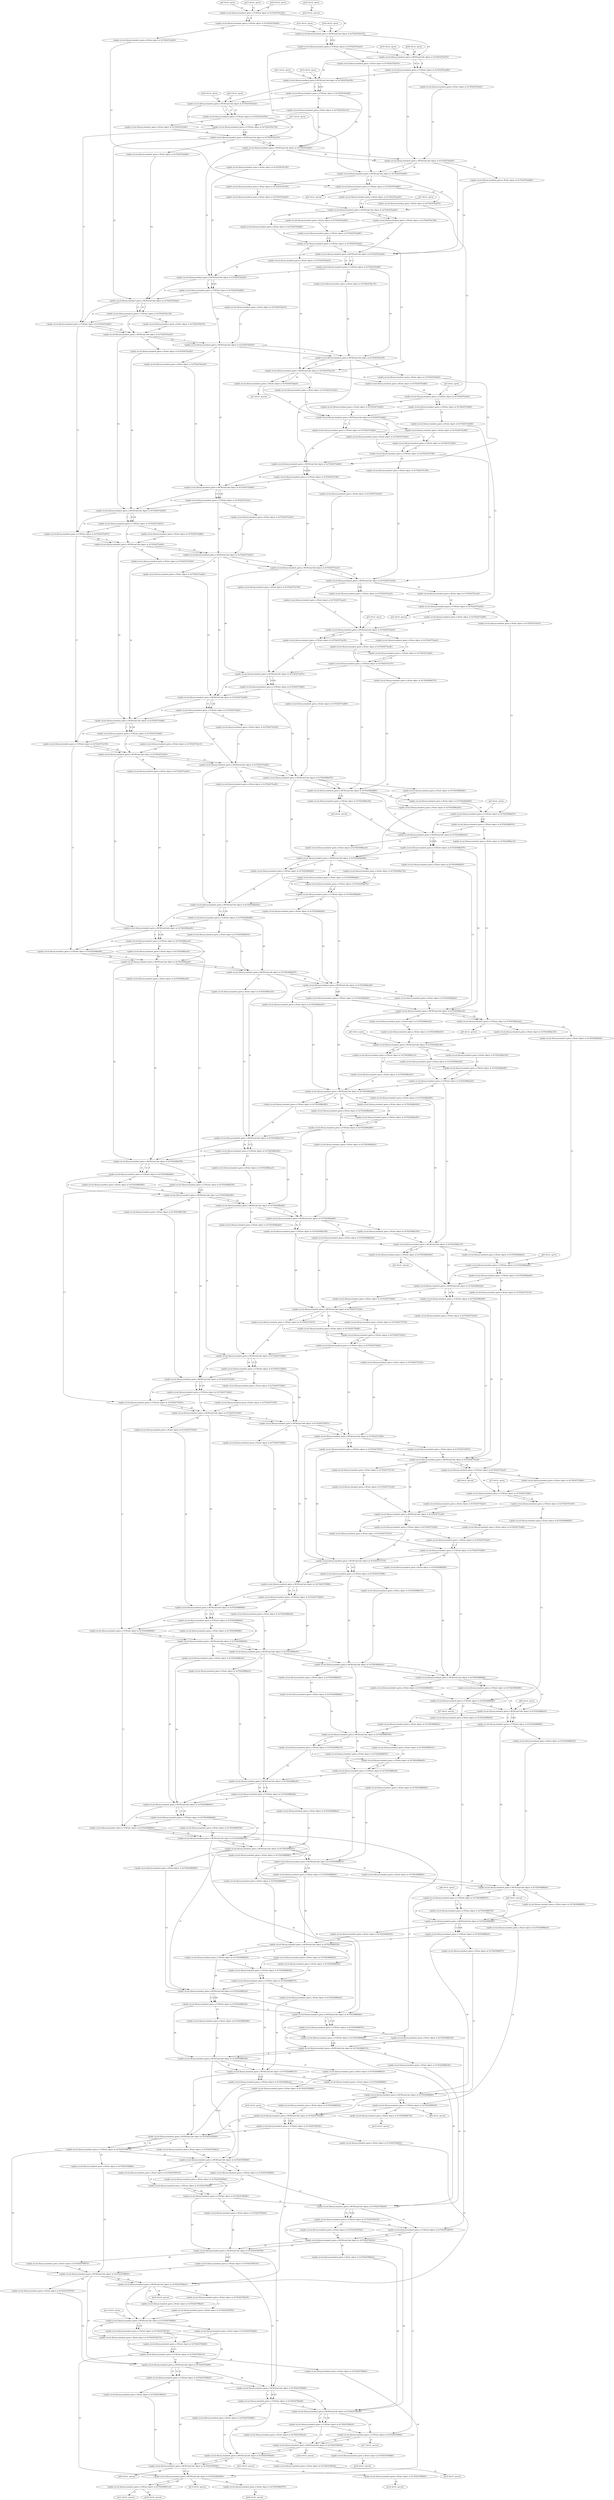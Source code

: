 digraph G {
0 [label="q(0) (d=2), op=in", qubits="0", matrix="None", ancilla=false];
1 [label="q(1) (d=2), op=in", qubits="1", matrix="None", ancilla=false];
2 [label="q(2) (d=2), op=in", qubits="2", matrix="None", ancilla=false];
3 [label="q(3) (d=2), op=in", qubits="3", matrix="None", ancilla=false];
4 [label="q(4) (d=2), op=in", qubits="4", matrix="None", ancilla=false];
5 [label="q(5) (d=2), op=in", qubits="5", matrix="None", ancilla=false];
6 [label="q(6) (d=2), op=in", qubits="6", matrix="None", ancilla=false];
7 [label="q(7) (d=2), op=in", qubits="7", matrix="None", ancilla=false];
8 [label="q(8) (d=2), op=in", qubits="8", matrix="None", ancilla=false];
9 [label="q(9) (d=2), op=in", qubits="9", matrix="None", ancilla=false];
10 [label="q(10) (d=2), op=in", qubits="10", matrix="None", ancilla=false];
11 [label="q(11) (d=2), op=in", qubits="11", matrix="None", ancilla=false];
12 [label="q(12) (d=2), op=in", qubits="12", matrix="None", ancilla=false];
13 [label="q(13) (d=2), op=in", qubits="13", matrix="None", ancilla=false];
14 [label="q(14) (d=2), op=in", qubits="14", matrix="None", ancilla=false];
15 [label="q(15) (d=2), op=in", qubits="15", matrix="None", ancilla=false];
16 [label="q(16) (d=2), op=in", qubits="16", matrix="None", ancilla=false];
17 [label="q(17) (d=2), op=in", qubits="17", matrix="None", ancilla=false];
18 [label="q(18) (d=2), op=in", qubits="18", matrix="None", ancilla=false];
19 [label="q(19) (d=2), op=in", qubits="19", matrix="None", ancilla=false];
20 [label="q(20) (d=2), op=in", qubits="20", matrix="None", ancilla=false];
21 [label="q(21) (d=2), op=in", qubits="21", matrix="None", ancilla=false];
22 [label="q(22) (d=2), op=in", qubits="22", matrix="None", ancilla=false];
23 [label="q(23) (d=2), op=in", qubits="23", matrix="None", ancilla=false];
24 [label="<qiskit.circuit.library.standard_gates.x.CCXGate object at 0x7f3d347be250>", qubits="0,12,18", matrix="[[0, 1], [1, 0]]"];
25 [label="<qiskit.circuit.library.standard_gates.x.CXGate object at 0x7f3d347be0d0>", qubits="0,12", matrix="[[0, 1], [1, 0]]"];
26 [label="<qiskit.circuit.library.standard_gates.x.XGate object at 0x7f3d347be820>", qubits="12", matrix="[[0, 1], [1, 0]]"];
27 [label="<qiskit.circuit.library.standard_gates.x.MCXGrayCode object at 0x7f3d347be370>", qubits="0,13,18,19", matrix="[[0, 1], [1, 0]]"];
28 [label="<qiskit.circuit.library.standard_gates.x.CCXGate object at 0x7f3d347be2e0>", qubits="0,18,13", matrix="[[0, 1], [1, 0]]"];
29 [label="<qiskit.circuit.library.standard_gates.x.XGate object at 0x7f3d347be670>", qubits="13", matrix="[[0, 1], [1, 0]]"];
30 [label="<qiskit.circuit.library.standard_gates.x.MCXGrayCode object at 0x7f3d347be070>", qubits="0,14,19,20", matrix="[[0, 1], [1, 0]]"];
31 [label="<qiskit.circuit.library.standard_gates.x.CCXGate object at 0x7f3d347be280>", qubits="0,19,14", matrix="[[0, 1], [1, 0]]"];
32 [label="<qiskit.circuit.library.standard_gates.x.XGate object at 0x7f3d347be5e0>", qubits="14", matrix="[[0, 1], [1, 0]]"];
33 [label="<qiskit.circuit.library.standard_gates.x.MCXGrayCode object at 0x7f3d347be430>", qubits="0,15,20,21", matrix="[[0, 1], [1, 0]]"];
34 [label="<qiskit.circuit.library.standard_gates.x.CCXGate object at 0x7f3d347be460>", qubits="0,20,15", matrix="[[0, 1], [1, 0]]"];
35 [label="<qiskit.circuit.library.standard_gates.x.XGate object at 0x7f3d347be7c0>", qubits="15", matrix="[[0, 1], [1, 0]]"];
36 [label="<qiskit.circuit.library.standard_gates.x.MCXGrayCode object at 0x7f3d347be4c0>", qubits="0,16,21,22", matrix="[[0, 1], [1, 0]]"];
37 [label="<qiskit.circuit.library.standard_gates.x.CCXGate object at 0x7f3d347be550>", qubits="0,21,16", matrix="[[0, 1], [1, 0]]"];
38 [label="<qiskit.circuit.library.standard_gates.x.CCXGate object at 0x7f3d347be730>", qubits="0,22,17", matrix="[[0, 1], [1, 0]]"];
39 [label="<qiskit.circuit.library.standard_gates.x.XGate object at 0x7f3d347be3d0>", qubits="16", matrix="[[0, 1], [1, 0]]"];
40 [label="<qiskit.circuit.library.standard_gates.x.MCXGrayCode object at 0x7f3d347be310>", qubits="0,16,21,22", matrix="[[0, 1], [1, 0]]"];
41 [label="<qiskit.circuit.library.standard_gates.x.MCXGrayCode object at 0x7f3d347be8e0>", qubits="0,15,20,21", matrix="[[0, 1], [1, 0]]"];
42 [label="<qiskit.circuit.library.standard_gates.x.MCXGrayCode object at 0x7f3d347be6a0>", qubits="0,14,19,20", matrix="[[0, 1], [1, 0]]"];
43 [label="<qiskit.circuit.library.standard_gates.x.MCXGrayCode object at 0x7f3d347be400>", qubits="0,13,18,19", matrix="[[0, 1], [1, 0]]"];
44 [label="<qiskit.circuit.library.standard_gates.x.CCXGate object at 0x7f3d347be880>", qubits="0,12,18", matrix="[[0, 1], [1, 0]]"];
45 [label="<qiskit.circuit.library.standard_gates.x.XGate object at 0x7f3d347bea30>", qubits="18", matrix="[[0, 1], [1, 0]]"];
46 [label="<qiskit.circuit.library.standard_gates.x.XGate object at 0x7f3d347be970>", qubits="12", matrix="[[0, 1], [1, 0]]"];
47 [label="<qiskit.circuit.library.standard_gates.x.XGate object at 0x7f3d347be700>", qubits="13", matrix="[[0, 1], [1, 0]]"];
48 [label="<qiskit.circuit.library.standard_gates.x.XGate object at 0x7f3d347bea00>", qubits="13", matrix="[[0, 1], [1, 0]]"];
49 [label="<qiskit.circuit.library.standard_gates.x.MCXGrayCode object at 0x7f3d347bea90>", qubits="1,13,18,19", matrix="[[0, 1], [1, 0]]"];
50 [label="<qiskit.circuit.library.standard_gates.x.CXGate object at 0x7f3d347be760>", qubits="1,19", matrix="[[0, 1], [1, 0]]"];
51 [label="<qiskit.circuit.library.standard_gates.x.XGate object at 0x7f3d347be8b0>", qubits="18", matrix="[[0, 1], [1, 0]]"];
52 [label="<qiskit.circuit.library.standard_gates.x.XGate object at 0x7f3d347be940>", qubits="13", matrix="[[0, 1], [1, 0]]"];
53 [label="<qiskit.circuit.library.standard_gates.x.CXGate object at 0x7f3d347bed60>", qubits="1,13", matrix="[[0, 1], [1, 0]]"];
54 [label="<qiskit.circuit.library.standard_gates.x.CCXGate object at 0x7f3d347beb20>", qubits="1,18,13", matrix="[[0, 1], [1, 0]]"];
55 [label="<qiskit.circuit.library.standard_gates.x.XGate object at 0x7f3d347be610>", qubits="18", matrix="[[0, 1], [1, 0]]"];
56 [label="<qiskit.circuit.library.standard_gates.x.XGate object at 0x7f3d347be6d0>", qubits="14", matrix="[[0, 1], [1, 0]]"];
57 [label="<qiskit.circuit.library.standard_gates.x.MCXGrayCode object at 0x7f3d347bee80>", qubits="1,14,19,20", matrix="[[0, 1], [1, 0]]"];
58 [label="<qiskit.circuit.library.standard_gates.x.CCXGate object at 0x7f3d347bedf0>", qubits="1,19,14", matrix="[[0, 1], [1, 0]]"];
59 [label="<qiskit.circuit.library.standard_gates.x.XGate object at 0x7f3d347bec70>", qubits="14", matrix="[[0, 1], [1, 0]]"];
60 [label="<qiskit.circuit.library.standard_gates.x.XGate object at 0x7f3d347be7f0>", qubits="15", matrix="[[0, 1], [1, 0]]"];
61 [label="<qiskit.circuit.library.standard_gates.x.MCXGrayCode object at 0x7f3d347beb50>", qubits="1,15,20,21", matrix="[[0, 1], [1, 0]]"];
62 [label="<qiskit.circuit.library.standard_gates.x.CCXGate object at 0x7f3d347bed90>", qubits="1,20,15", matrix="[[0, 1], [1, 0]]"];
63 [label="<qiskit.circuit.library.standard_gates.x.XGate object at 0x7f3d347bef10>", qubits="15", matrix="[[0, 1], [1, 0]]"];
64 [label="<qiskit.circuit.library.standard_gates.x.XGate object at 0x7f3d347be640>", qubits="16", matrix="[[0, 1], [1, 0]]"];
65 [label="<qiskit.circuit.library.standard_gates.x.MCXGrayCode object at 0x7f3d347befa0>", qubits="1,16,21,22", matrix="[[0, 1], [1, 0]]"];
66 [label="<qiskit.circuit.library.standard_gates.x.CCXGate object at 0x7f3d347be130>", qubits="1,21,16", matrix="[[0, 1], [1, 0]]"];
67 [label="<qiskit.circuit.library.standard_gates.x.CCXGate object at 0x7f3d347bef40>", qubits="1,22,17", matrix="[[0, 1], [1, 0]]"];
68 [label="<qiskit.circuit.library.standard_gates.x.XGate object at 0x7f3d347bef70>", qubits="16", matrix="[[0, 1], [1, 0]]"];
69 [label="<qiskit.circuit.library.standard_gates.x.MCXGrayCode object at 0x7f3d347bedc0>", qubits="1,16,21,22", matrix="[[0, 1], [1, 0]]"];
70 [label="<qiskit.circuit.library.standard_gates.x.MCXGrayCode object at 0x7f3d347be850>", qubits="1,15,20,21", matrix="[[0, 1], [1, 0]]"];
71 [label="<qiskit.circuit.library.standard_gates.x.MCXGrayCode object at 0x7f3d347be1f0>", qubits="1,14,19,20", matrix="[[0, 1], [1, 0]]"];
72 [label="<qiskit.circuit.library.standard_gates.x.MCXGrayCode object at 0x7f3d347bec10>", qubits="1,13,18,19", matrix="[[0, 1], [1, 0]]"];
73 [label="<qiskit.circuit.library.standard_gates.x.CXGate object at 0x7f3d347bebe0>", qubits="1,19", matrix="[[0, 1], [1, 0]]"];
74 [label="<qiskit.circuit.library.standard_gates.x.XGate object at 0x7f3d347befd0>", qubits="18", matrix="[[0, 1], [1, 0]]"];
75 [label="<qiskit.circuit.library.standard_gates.x.CCXGate object at 0x7f3d3475e430>", qubits="2,12,18", matrix="[[0, 1], [1, 0]]"];
76 [label="<qiskit.circuit.library.standard_gates.x.CXGate object at 0x7f3d3475e490>", qubits="2,12", matrix="[[0, 1], [1, 0]]"];
77 [label="<qiskit.circuit.library.standard_gates.x.XGate object at 0x7f3d3475e400>", qubits="18", matrix="[[0, 1], [1, 0]]"];
78 [label="<qiskit.circuit.library.standard_gates.x.XGate object at 0x7f3d3475e9d0>", qubits="12", matrix="[[0, 1], [1, 0]]"];
79 [label="<qiskit.circuit.library.standard_gates.x.XGate object at 0x7f3d3475e220>", qubits="13", matrix="[[0, 1], [1, 0]]"];
80 [label="<qiskit.circuit.library.standard_gates.x.MCXGrayCode object at 0x7f3d3475e640>", qubits="2,13,18,19", matrix="[[0, 1], [1, 0]]"];
81 [label="<qiskit.circuit.library.standard_gates.x.CXGate object at 0x7f3d3475e6a0>", qubits="2,19", matrix="[[0, 1], [1, 0]]"];
82 [label="<qiskit.circuit.library.standard_gates.x.XGate object at 0x7f3d3475e2b0>", qubits="18", matrix="[[0, 1], [1, 0]]"];
83 [label="<qiskit.circuit.library.standard_gates.x.XGate object at 0x7f3d3475e280>", qubits="13", matrix="[[0, 1], [1, 0]]"];
84 [label="<qiskit.circuit.library.standard_gates.x.CXGate object at 0x7f3d3475e4f0>", qubits="2,13", matrix="[[0, 1], [1, 0]]"];
85 [label="<qiskit.circuit.library.standard_gates.x.CCXGate object at 0x7f3d3475e790>", qubits="2,18,13", matrix="[[0, 1], [1, 0]]"];
86 [label="<qiskit.circuit.library.standard_gates.x.XGate object at 0x7f3d3475e7f0>", qubits="18", matrix="[[0, 1], [1, 0]]"];
87 [label="<qiskit.circuit.library.standard_gates.x.XGate object at 0x7f3d347be9a0>", qubits="14", matrix="[[0, 1], [1, 0]]"];
88 [label="<qiskit.circuit.library.standard_gates.x.MCXGrayCode object at 0x7f3d3475e6d0>", qubits="2,14,19,20", matrix="[[0, 1], [1, 0]]"];
89 [label="<qiskit.circuit.library.standard_gates.x.CCXGate object at 0x7f3d3475e700>", qubits="2,19,14", matrix="[[0, 1], [1, 0]]"];
90 [label="<qiskit.circuit.library.standard_gates.x.XGate object at 0x7f3d3475ea30>", qubits="14", matrix="[[0, 1], [1, 0]]"];
91 [label="<qiskit.circuit.library.standard_gates.x.XGate object at 0x7f3d347bee20>", qubits="15", matrix="[[0, 1], [1, 0]]"];
92 [label="<qiskit.circuit.library.standard_gates.x.MCXGrayCode object at 0x7f3d3475e460>", qubits="2,15,20,21", matrix="[[0, 1], [1, 0]]"];
93 [label="<qiskit.circuit.library.standard_gates.x.CCXGate object at 0x7f3d3475e310>", qubits="2,20,15", matrix="[[0, 1], [1, 0]]"];
94 [label="<qiskit.circuit.library.standard_gates.x.XGate object at 0x7f3d3475e550>", qubits="15", matrix="[[0, 1], [1, 0]]"];
95 [label="<qiskit.circuit.library.standard_gates.x.XGate object at 0x7f3d347bed30>", qubits="16", matrix="[[0, 1], [1, 0]]"];
96 [label="<qiskit.circuit.library.standard_gates.x.MCXGrayCode object at 0x7f3d3475e850>", qubits="2,16,21,22", matrix="[[0, 1], [1, 0]]"];
97 [label="<qiskit.circuit.library.standard_gates.x.CCXGate object at 0x7f3d3475e610>", qubits="2,21,16", matrix="[[0, 1], [1, 0]]"];
98 [label="<qiskit.circuit.library.standard_gates.x.CCXGate object at 0x7f3d3475e970>", qubits="2,22,17", matrix="[[0, 1], [1, 0]]"];
99 [label="<qiskit.circuit.library.standard_gates.x.XGate object at 0x7f3d3475e880>", qubits="16", matrix="[[0, 1], [1, 0]]"];
100 [label="<qiskit.circuit.library.standard_gates.x.MCXGrayCode object at 0x7f3d3475e8e0>", qubits="2,16,21,22", matrix="[[0, 1], [1, 0]]"];
101 [label="<qiskit.circuit.library.standard_gates.x.MCXGrayCode object at 0x7f3d3475eb50>", qubits="2,15,20,21", matrix="[[0, 1], [1, 0]]"];
102 [label="<qiskit.circuit.library.standard_gates.x.MCXGrayCode object at 0x7f3d3475eac0>", qubits="2,14,19,20", matrix="[[0, 1], [1, 0]]"];
103 [label="<qiskit.circuit.library.standard_gates.x.MCXGrayCode object at 0x7f3d3475ec40>", qubits="2,13,18,19", matrix="[[0, 1], [1, 0]]"];
104 [label="<qiskit.circuit.library.standard_gates.x.CXGate object at 0x7f3d3475e4c0>", qubits="2,19", matrix="[[0, 1], [1, 0]]"];
105 [label="<qiskit.circuit.library.standard_gates.x.XGate object at 0x7f3d3475eca0>", qubits="18", matrix="[[0, 1], [1, 0]]"];
106 [label="<qiskit.circuit.library.standard_gates.x.CCXGate object at 0x7f3d3475ed30>", qubits="2,12,18", matrix="[[0, 1], [1, 0]]"];
107 [label="<qiskit.circuit.library.standard_gates.x.XGate object at 0x7f3d3475edf0>", qubits="18", matrix="[[0, 1], [1, 0]]"];
108 [label="<qiskit.circuit.library.standard_gates.x.XGate object at 0x7f3d3475e910>", qubits="12", matrix="[[0, 1], [1, 0]]"];
109 [label="<qiskit.circuit.library.standard_gates.x.XGate object at 0x7f3d3475eee0>", qubits="13", matrix="[[0, 1], [1, 0]]"];
110 [label="<qiskit.circuit.library.standard_gates.x.MCXGrayCode object at 0x7f3d3475edc0>", qubits="3,13,18,19", matrix="[[0, 1], [1, 0]]"];
111 [label="<qiskit.circuit.library.standard_gates.x.CXGate object at 0x7f3d3475ee50>", qubits="3,19", matrix="[[0, 1], [1, 0]]"];
112 [label="<qiskit.circuit.library.standard_gates.x.XGate object at 0x7f3d3475ecd0>", qubits="18", matrix="[[0, 1], [1, 0]]"];
113 [label="<qiskit.circuit.library.standard_gates.x.XGate object at 0x7f3d3475ebe0>", qubits="13", matrix="[[0, 1], [1, 0]]"];
114 [label="<qiskit.circuit.library.standard_gates.x.CXGate object at 0x7f3d3475ea00>", qubits="3,13", matrix="[[0, 1], [1, 0]]"];
115 [label="<qiskit.circuit.library.standard_gates.x.CCXGate object at 0x7f3d3475ec70>", qubits="3,18,13", matrix="[[0, 1], [1, 0]]"];
116 [label="<qiskit.circuit.library.standard_gates.x.XGate object at 0x7f3d3498a370>", qubits="18", matrix="[[0, 1], [1, 0]]"];
117 [label="<qiskit.circuit.library.standard_gates.x.XGate object at 0x7f3d3475e730>", qubits="14", matrix="[[0, 1], [1, 0]]"];
118 [label="<qiskit.circuit.library.standard_gates.x.MCXGrayCode object at 0x7f3d3475ef70>", qubits="3,14,19,20", matrix="[[0, 1], [1, 0]]"];
119 [label="<qiskit.circuit.library.standard_gates.x.CCXGate object at 0x7f3d3475efd0>", qubits="3,19,14", matrix="[[0, 1], [1, 0]]"];
120 [label="<qiskit.circuit.library.standard_gates.x.XGate object at 0x7f3d3475ed00>", qubits="14", matrix="[[0, 1], [1, 0]]"];
121 [label="<qiskit.circuit.library.standard_gates.x.XGate object at 0x7f3d3475ea60>", qubits="15", matrix="[[0, 1], [1, 0]]"];
122 [label="<qiskit.circuit.library.standard_gates.x.MCXGrayCode object at 0x7f3d3475e040>", qubits="3,15,20,21", matrix="[[0, 1], [1, 0]]"];
123 [label="<qiskit.circuit.library.standard_gates.x.CCXGate object at 0x7f3d3475efa0>", qubits="3,20,15", matrix="[[0, 1], [1, 0]]"];
124 [label="<qiskit.circuit.library.standard_gates.x.XGate object at 0x7f3d3475ee20>", qubits="15", matrix="[[0, 1], [1, 0]]"];
125 [label="<qiskit.circuit.library.standard_gates.x.XGate object at 0x7f3d3475e520>", qubits="16", matrix="[[0, 1], [1, 0]]"];
126 [label="<qiskit.circuit.library.standard_gates.x.MCXGrayCode object at 0x7f3d3475ed60>", qubits="3,16,21,22", matrix="[[0, 1], [1, 0]]"];
127 [label="<qiskit.circuit.library.standard_gates.x.CCXGate object at 0x7f3d3475e0d0>", qubits="3,21,16", matrix="[[0, 1], [1, 0]]"];
128 [label="<qiskit.circuit.library.standard_gates.x.CCXGate object at 0x7f3d3475e100>", qubits="3,22,17", matrix="[[0, 1], [1, 0]]"];
129 [label="<qiskit.circuit.library.standard_gates.x.XGate object at 0x7f3d3475ec10>", qubits="16", matrix="[[0, 1], [1, 0]]"];
130 [label="<qiskit.circuit.library.standard_gates.x.MCXGrayCode object at 0x7f3d3475ef10>", qubits="3,16,21,22", matrix="[[0, 1], [1, 0]]"];
131 [label="<qiskit.circuit.library.standard_gates.x.MCXGrayCode object at 0x7f3d3475ee80>", qubits="3,15,20,21", matrix="[[0, 1], [1, 0]]"];
132 [label="<qiskit.circuit.library.standard_gates.x.MCXGrayCode object at 0x7f3d3498a670>", qubits="3,14,19,20", matrix="[[0, 1], [1, 0]]"];
133 [label="<qiskit.circuit.library.standard_gates.x.MCXGrayCode object at 0x7f3d3498a880>", qubits="3,13,18,19", matrix="[[0, 1], [1, 0]]"];
134 [label="<qiskit.circuit.library.standard_gates.x.CXGate object at 0x7f3d3498a1f0>", qubits="3,19", matrix="[[0, 1], [1, 0]]"];
135 [label="<qiskit.circuit.library.standard_gates.x.XGate object at 0x7f3d3498a8b0>", qubits="18", matrix="[[0, 1], [1, 0]]"];
136 [label="<qiskit.circuit.library.standard_gates.x.CCXGate object at 0x7f3d3498a610>", qubits="4,12,18", matrix="[[0, 1], [1, 0]]"];
137 [label="<qiskit.circuit.library.standard_gates.x.CXGate object at 0x7f3d3498af10>", qubits="4,12", matrix="[[0, 1], [1, 0]]"];
138 [label="<qiskit.circuit.library.standard_gates.x.MCXGrayCode object at 0x7f3d3498a4c0>", qubits="4,13,18,19", matrix="[[0, 1], [1, 0]]"];
139 [label="<qiskit.circuit.library.standard_gates.x.CCXGate object at 0x7f3d3498a070>", qubits="4,18,13", matrix="[[0, 1], [1, 0]]"];
140 [label="<qiskit.circuit.library.standard_gates.x.XGate object at 0x7f3d3498aee0>", qubits="19", matrix="[[0, 1], [1, 0]]"];
141 [label="<qiskit.circuit.library.standard_gates.x.XGate object at 0x7f3d3498ac10>", qubits="12", matrix="[[0, 1], [1, 0]]"];
142 [label="<qiskit.circuit.library.standard_gates.x.XGate object at 0x7f3d3498a850>", qubits="13", matrix="[[0, 1], [1, 0]]"];
143 [label="<qiskit.circuit.library.standard_gates.x.XGate object at 0x7f3d3498a640>", qubits="14", matrix="[[0, 1], [1, 0]]"];
144 [label="<qiskit.circuit.library.standard_gates.x.XGate object at 0x7f3d3498aeb0>", qubits="14", matrix="[[0, 1], [1, 0]]"];
145 [label="<qiskit.circuit.library.standard_gates.x.MCXGrayCode object at 0x7f3d3498ad90>", qubits="4,14,19,20", matrix="[[0, 1], [1, 0]]"];
146 [label="<qiskit.circuit.library.standard_gates.x.CXGate object at 0x7f3d3498af40>", qubits="4,20", matrix="[[0, 1], [1, 0]]"];
147 [label="<qiskit.circuit.library.standard_gates.x.XGate object at 0x7f3d3498afa0>", qubits="19", matrix="[[0, 1], [1, 0]]"];
148 [label="<qiskit.circuit.library.standard_gates.x.XGate object at 0x7f3d3498a730>", qubits="14", matrix="[[0, 1], [1, 0]]"];
149 [label="<qiskit.circuit.library.standard_gates.x.CXGate object at 0x7f3d3498af70>", qubits="4,14", matrix="[[0, 1], [1, 0]]"];
150 [label="<qiskit.circuit.library.standard_gates.x.CCXGate object at 0x7f3d3498afd0>", qubits="4,19,14", matrix="[[0, 1], [1, 0]]"];
151 [label="<qiskit.circuit.library.standard_gates.x.XGate object at 0x7f3d3498a8e0>", qubits="19", matrix="[[0, 1], [1, 0]]"];
152 [label="<qiskit.circuit.library.standard_gates.x.XGate object at 0x7f3d3475eaf0>", qubits="15", matrix="[[0, 1], [1, 0]]"];
153 [label="<qiskit.circuit.library.standard_gates.x.MCXGrayCode object at 0x7f3d3498ad30>", qubits="4,15,20,21", matrix="[[0, 1], [1, 0]]"];
154 [label="<qiskit.circuit.library.standard_gates.x.CCXGate object at 0x7f3d3498ad60>", qubits="4,20,15", matrix="[[0, 1], [1, 0]]"];
155 [label="<qiskit.circuit.library.standard_gates.x.XGate object at 0x7f3d3498a910>", qubits="15", matrix="[[0, 1], [1, 0]]"];
156 [label="<qiskit.circuit.library.standard_gates.x.XGate object at 0x7f3d3475e2e0>", qubits="16", matrix="[[0, 1], [1, 0]]"];
157 [label="<qiskit.circuit.library.standard_gates.x.MCXGrayCode object at 0x7f3d3498acd0>", qubits="4,16,21,22", matrix="[[0, 1], [1, 0]]"];
158 [label="<qiskit.circuit.library.standard_gates.x.CCXGate object at 0x7f3d3498aca0>", qubits="4,21,16", matrix="[[0, 1], [1, 0]]"];
159 [label="<qiskit.circuit.library.standard_gates.x.CCXGate object at 0x7f3d3498adf0>", qubits="4,22,17", matrix="[[0, 1], [1, 0]]"];
160 [label="<qiskit.circuit.library.standard_gates.x.XGate object at 0x7f3d3498ae20>", qubits="16", matrix="[[0, 1], [1, 0]]"];
161 [label="<qiskit.circuit.library.standard_gates.x.MCXGrayCode object at 0x7f3d3498adc0>", qubits="4,16,21,22", matrix="[[0, 1], [1, 0]]"];
162 [label="<qiskit.circuit.library.standard_gates.x.MCXGrayCode object at 0x7f3d3498a970>", qubits="4,15,20,21", matrix="[[0, 1], [1, 0]]"];
163 [label="<qiskit.circuit.library.standard_gates.x.MCXGrayCode object at 0x7f3d3498a340>", qubits="4,14,19,20", matrix="[[0, 1], [1, 0]]"];
164 [label="<qiskit.circuit.library.standard_gates.x.CXGate object at 0x7f3d3498a820>", qubits="4,20", matrix="[[0, 1], [1, 0]]"];
165 [label="<qiskit.circuit.library.standard_gates.x.XGate object at 0x7f3d3498a9a0>", qubits="19", matrix="[[0, 1], [1, 0]]"];
166 [label="<qiskit.circuit.library.standard_gates.x.MCXGrayCode object at 0x7f3d3498ac40>", qubits="4,13,18,19", matrix="[[0, 1], [1, 0]]"];
167 [label="<qiskit.circuit.library.standard_gates.x.CCXGate object at 0x7f3d3498a3a0>", qubits="4,12,18", matrix="[[0, 1], [1, 0]]"];
168 [label="<qiskit.circuit.library.standard_gates.x.XGate object at 0x7f3d3498a130>", qubits="18", matrix="[[0, 1], [1, 0]]"];
169 [label="<qiskit.circuit.library.standard_gates.x.XGate object at 0x7f3d3498a400>", qubits="12", matrix="[[0, 1], [1, 0]]"];
170 [label="<qiskit.circuit.library.standard_gates.x.XGate object at 0x7f3d3498aa30>", qubits="13", matrix="[[0, 1], [1, 0]]"];
171 [label="<qiskit.circuit.library.standard_gates.x.XGate object at 0x7f3d3498a430>", qubits="13", matrix="[[0, 1], [1, 0]]"];
172 [label="<qiskit.circuit.library.standard_gates.x.MCXGrayCode object at 0x7f3d3498a190>", qubits="5,13,18,19", matrix="[[0, 1], [1, 0]]"];
173 [label="<qiskit.circuit.library.standard_gates.x.CXGate object at 0x7f3d3498a1c0>", qubits="5,19", matrix="[[0, 1], [1, 0]]"];
174 [label="<qiskit.circuit.library.standard_gates.x.XGate object at 0x7f3d3498a3d0>", qubits="18", matrix="[[0, 1], [1, 0]]"];
175 [label="<qiskit.circuit.library.standard_gates.x.XGate object at 0x7f3d3498a520>", qubits="19", matrix="[[0, 1], [1, 0]]"];
176 [label="<qiskit.circuit.library.standard_gates.x.XGate object at 0x7f3d3498a100>", qubits="13", matrix="[[0, 1], [1, 0]]"];
177 [label="<qiskit.circuit.library.standard_gates.x.CXGate object at 0x7f3d3498a4f0>", qubits="5,13", matrix="[[0, 1], [1, 0]]"];
178 [label="<qiskit.circuit.library.standard_gates.x.CCXGate object at 0x7f3d3498a220>", qubits="5,18,13", matrix="[[0, 1], [1, 0]]"];
179 [label="<qiskit.circuit.library.standard_gates.x.XGate object at 0x7f3d3498ab80>", qubits="18", matrix="[[0, 1], [1, 0]]"];
180 [label="<qiskit.circuit.library.standard_gates.x.XGate object at 0x7f3d3498a250>", qubits="14", matrix="[[0, 1], [1, 0]]"];
181 [label="<qiskit.circuit.library.standard_gates.x.MCXGrayCode object at 0x7f3d3498a280>", qubits="5,14,19,20", matrix="[[0, 1], [1, 0]]"];
182 [label="<qiskit.circuit.library.standard_gates.x.CXGate object at 0x7f3d3498a5b0>", qubits="5,20", matrix="[[0, 1], [1, 0]]"];
183 [label="<qiskit.circuit.library.standard_gates.x.XGate object at 0x7f3d3498a9d0>", qubits="19", matrix="[[0, 1], [1, 0]]"];
184 [label="<qiskit.circuit.library.standard_gates.x.XGate object at 0x7f3d3498a5e0>", qubits="14", matrix="[[0, 1], [1, 0]]"];
185 [label="<qiskit.circuit.library.standard_gates.x.CXGate object at 0x7f3d3498aa00>", qubits="5,14", matrix="[[0, 1], [1, 0]]"];
186 [label="<qiskit.circuit.library.standard_gates.x.CCXGate object at 0x7f3d3498a940>", qubits="5,19,14", matrix="[[0, 1], [1, 0]]"];
187 [label="<qiskit.circuit.library.standard_gates.x.XGate object at 0x7f3d3498abe0>", qubits="19", matrix="[[0, 1], [1, 0]]"];
188 [label="<qiskit.circuit.library.standard_gates.x.XGate object at 0x7f3d3498a310>", qubits="15", matrix="[[0, 1], [1, 0]]"];
189 [label="<qiskit.circuit.library.standard_gates.x.MCXGrayCode object at 0x7f3d3498a7c0>", qubits="5,15,20,21", matrix="[[0, 1], [1, 0]]"];
190 [label="<qiskit.circuit.library.standard_gates.x.CCXGate object at 0x7f3d3498a2b0>", qubits="5,20,15", matrix="[[0, 1], [1, 0]]"];
191 [label="<qiskit.circuit.library.standard_gates.x.XGate object at 0x7f3d3498aac0>", qubits="15", matrix="[[0, 1], [1, 0]]"];
192 [label="<qiskit.circuit.library.standard_gates.x.XGate object at 0x7f3d3498ae50>", qubits="16", matrix="[[0, 1], [1, 0]]"];
193 [label="<qiskit.circuit.library.standard_gates.x.MCXGrayCode object at 0x7f3d3498a7f0>", qubits="5,16,21,22", matrix="[[0, 1], [1, 0]]"];
194 [label="<qiskit.circuit.library.standard_gates.x.CCXGate object at 0x7f3d3498a490>", qubits="5,21,16", matrix="[[0, 1], [1, 0]]"];
195 [label="<qiskit.circuit.library.standard_gates.x.CCXGate object at 0x7f3d3498a550>", qubits="5,22,17", matrix="[[0, 1], [1, 0]]"];
196 [label="<qiskit.circuit.library.standard_gates.x.XGate object at 0x7f3d3498a460>", qubits="16", matrix="[[0, 1], [1, 0]]"];
197 [label="<qiskit.circuit.library.standard_gates.x.MCXGrayCode object at 0x7f3d3498a580>", qubits="5,16,21,22", matrix="[[0, 1], [1, 0]]"];
198 [label="<qiskit.circuit.library.standard_gates.x.MCXGrayCode object at 0x7f3d3498aaf0>", qubits="5,15,20,21", matrix="[[0, 1], [1, 0]]"];
199 [label="<qiskit.circuit.library.standard_gates.x.MCXGrayCode object at 0x7f3d3498a6d0>", qubits="5,14,19,20", matrix="[[0, 1], [1, 0]]"];
200 [label="<qiskit.circuit.library.standard_gates.x.CXGate object at 0x7f3d3498a760>", qubits="5,20", matrix="[[0, 1], [1, 0]]"];
201 [label="<qiskit.circuit.library.standard_gates.x.XGate object at 0x7f3d3498a700>", qubits="19", matrix="[[0, 1], [1, 0]]"];
202 [label="<qiskit.circuit.library.standard_gates.x.MCXGrayCode object at 0x7f3d3498ac70>", qubits="5,13,18,19", matrix="[[0, 1], [1, 0]]"];
203 [label="<qiskit.circuit.library.standard_gates.x.CXGate object at 0x7f3d3498a040>", qubits="5,19", matrix="[[0, 1], [1, 0]]"];
204 [label="<qiskit.circuit.library.standard_gates.x.XGate object at 0x7f3d3498ab20>", qubits="18", matrix="[[0, 1], [1, 0]]"];
205 [label="<qiskit.circuit.library.standard_gates.x.CCXGate object at 0x7f3d3498aa60>", qubits="6,12,18", matrix="[[0, 1], [1, 0]]"];
206 [label="<qiskit.circuit.library.standard_gates.x.CXGate object at 0x7f3d3498aa90>", qubits="6,12", matrix="[[0, 1], [1, 0]]"];
207 [label="<qiskit.circuit.library.standard_gates.x.MCXGrayCode object at 0x7f3d3498a0a0>", qubits="6,13,18,19", matrix="[[0, 1], [1, 0]]"];
208 [label="<qiskit.circuit.library.standard_gates.x.CCXGate object at 0x7f3d3498a0d0>", qubits="6,18,13", matrix="[[0, 1], [1, 0]]"];
209 [label="<qiskit.circuit.library.standard_gates.x.XGate object at 0x7f3d34753040>", qubits="19", matrix="[[0, 1], [1, 0]]"];
210 [label="<qiskit.circuit.library.standard_gates.x.XGate object at 0x7f3d34753c10>", qubits="12", matrix="[[0, 1], [1, 0]]"];
211 [label="<qiskit.circuit.library.standard_gates.x.XGate object at 0x7f3d34753e20>", qubits="13", matrix="[[0, 1], [1, 0]]"];
212 [label="<qiskit.circuit.library.standard_gates.x.XGate object at 0x7f3d3498ab50>", qubits="14", matrix="[[0, 1], [1, 0]]"];
213 [label="<qiskit.circuit.library.standard_gates.x.MCXGrayCode object at 0x7f3d34753100>", qubits="6,14,19,20", matrix="[[0, 1], [1, 0]]"];
214 [label="<qiskit.circuit.library.standard_gates.x.CXGate object at 0x7f3d34753070>", qubits="6,20", matrix="[[0, 1], [1, 0]]"];
215 [label="<qiskit.circuit.library.standard_gates.x.XGate object at 0x7f3d34753640>", qubits="19", matrix="[[0, 1], [1, 0]]"];
216 [label="<qiskit.circuit.library.standard_gates.x.XGate object at 0x7f3d34753730>", qubits="14", matrix="[[0, 1], [1, 0]]"];
217 [label="<qiskit.circuit.library.standard_gates.x.CXGate object at 0x7f3d34753610>", qubits="6,14", matrix="[[0, 1], [1, 0]]"];
218 [label="<qiskit.circuit.library.standard_gates.x.CCXGate object at 0x7f3d347536a0>", qubits="6,19,14", matrix="[[0, 1], [1, 0]]"];
219 [label="<qiskit.circuit.library.standard_gates.x.XGate object at 0x7f3d34753520>", qubits="19", matrix="[[0, 1], [1, 0]]"];
220 [label="<qiskit.circuit.library.standard_gates.x.XGate object at 0x7f3d3498abb0>", qubits="15", matrix="[[0, 1], [1, 0]]"];
221 [label="<qiskit.circuit.library.standard_gates.x.MCXGrayCode object at 0x7f3d34753850>", qubits="6,15,20,21", matrix="[[0, 1], [1, 0]]"];
222 [label="<qiskit.circuit.library.standard_gates.x.CCXGate object at 0x7f3d347538b0>", qubits="6,20,15", matrix="[[0, 1], [1, 0]]"];
223 [label="<qiskit.circuit.library.standard_gates.x.XGate object at 0x7f3d34753940>", qubits="15", matrix="[[0, 1], [1, 0]]"];
224 [label="<qiskit.circuit.library.standard_gates.x.XGate object at 0x7f3d3498a790>", qubits="16", matrix="[[0, 1], [1, 0]]"];
225 [label="<qiskit.circuit.library.standard_gates.x.MCXGrayCode object at 0x7f3d34753430>", qubits="6,16,21,22", matrix="[[0, 1], [1, 0]]"];
226 [label="<qiskit.circuit.library.standard_gates.x.CCXGate object at 0x7f3d347538e0>", qubits="6,21,16", matrix="[[0, 1], [1, 0]]"];
227 [label="<qiskit.circuit.library.standard_gates.x.CCXGate object at 0x7f3d34753910>", qubits="6,22,17", matrix="[[0, 1], [1, 0]]"];
228 [label="<qiskit.circuit.library.standard_gates.x.XGate object at 0x7f3d347537f0>", qubits="16", matrix="[[0, 1], [1, 0]]"];
229 [label="<qiskit.circuit.library.standard_gates.x.MCXGrayCode object at 0x7f3d34753a00>", qubits="6,16,21,22", matrix="[[0, 1], [1, 0]]"];
230 [label="<qiskit.circuit.library.standard_gates.x.MCXGrayCode object at 0x7f3d34753970>", qubits="6,15,20,21", matrix="[[0, 1], [1, 0]]"];
231 [label="<qiskit.circuit.library.standard_gates.x.MCXGrayCode object at 0x7f3d34753df0>", qubits="6,14,19,20", matrix="[[0, 1], [1, 0]]"];
232 [label="<qiskit.circuit.library.standard_gates.x.CXGate object at 0x7f3d34753f10>", qubits="6,20", matrix="[[0, 1], [1, 0]]"];
233 [label="<qiskit.circuit.library.standard_gates.x.XGate object at 0x7f3d34753670>", qubits="19", matrix="[[0, 1], [1, 0]]"];
234 [label="<qiskit.circuit.library.standard_gates.x.MCXGrayCode object at 0x7f3d34753ca0>", qubits="6,13,18,19", matrix="[[0, 1], [1, 0]]"];
235 [label="<qiskit.circuit.library.standard_gates.x.CCXGate object at 0x7f3d34753ee0>", qubits="6,12,18", matrix="[[0, 1], [1, 0]]"];
236 [label="<qiskit.circuit.library.standard_gates.x.XGate object at 0x7f3d34753d00>", qubits="12", matrix="[[0, 1], [1, 0]]"];
237 [label="<qiskit.circuit.library.standard_gates.x.CCXGate object at 0x7f3d34753f40>", qubits="7,12,18", matrix="[[0, 1], [1, 0]]"];
238 [label="<qiskit.circuit.library.standard_gates.x.CXGate object at 0x7f3d34753e50>", qubits="7,12", matrix="[[0, 1], [1, 0]]"];
239 [label="<qiskit.circuit.library.standard_gates.x.XGate object at 0x7f3d34753ac0>", qubits="18", matrix="[[0, 1], [1, 0]]"];
240 [label="<qiskit.circuit.library.standard_gates.x.XGate object at 0x7f3d34986850>", qubits="12", matrix="[[0, 1], [1, 0]]"];
241 [label="<qiskit.circuit.library.standard_gates.x.XGate object at 0x7f3d34753c70>", qubits="13", matrix="[[0, 1], [1, 0]]"];
242 [label="<qiskit.circuit.library.standard_gates.x.XGate object at 0x7f3d34753a30>", qubits="13", matrix="[[0, 1], [1, 0]]"];
243 [label="<qiskit.circuit.library.standard_gates.x.MCXGrayCode object at 0x7f3d34753cd0>", qubits="7,13,18,19", matrix="[[0, 1], [1, 0]]"];
244 [label="<qiskit.circuit.library.standard_gates.x.CXGate object at 0x7f3d34753af0>", qubits="7,19", matrix="[[0, 1], [1, 0]]"];
245 [label="<qiskit.circuit.library.standard_gates.x.XGate object at 0x7f3d34753310>", qubits="18", matrix="[[0, 1], [1, 0]]"];
246 [label="<qiskit.circuit.library.standard_gates.x.XGate object at 0x7f3d34753e80>", qubits="13", matrix="[[0, 1], [1, 0]]"];
247 [label="<qiskit.circuit.library.standard_gates.x.CXGate object at 0x7f3d347535e0>", qubits="7,13", matrix="[[0, 1], [1, 0]]"];
248 [label="<qiskit.circuit.library.standard_gates.x.CCXGate object at 0x7f3d34753490>", qubits="7,18,13", matrix="[[0, 1], [1, 0]]"];
249 [label="<qiskit.circuit.library.standard_gates.x.MCXGrayCode object at 0x7f3d347537c0>", qubits="7,14,19,20", matrix="[[0, 1], [1, 0]]"];
250 [label="<qiskit.circuit.library.standard_gates.x.CCXGate object at 0x7f3d34753280>", qubits="7,19,14", matrix="[[0, 1], [1, 0]]"];
251 [label="<qiskit.circuit.library.standard_gates.x.XGate object at 0x7f3d34986d00>", qubits="18", matrix="[[0, 1], [1, 0]]"];
252 [label="<qiskit.circuit.library.standard_gates.x.XGate object at 0x7f3d34986c70>", qubits="14", matrix="[[0, 1], [1, 0]]"];
253 [label="<qiskit.circuit.library.standard_gates.x.XGate object at 0x7f3d34753820>", qubits="15", matrix="[[0, 1], [1, 0]]"];
254 [label="<qiskit.circuit.library.standard_gates.x.MCXGrayCode object at 0x7f3d34753880>", qubits="7,15,20,21", matrix="[[0, 1], [1, 0]]"];
255 [label="<qiskit.circuit.library.standard_gates.x.CCXGate object at 0x7f3d347536d0>", qubits="7,20,15", matrix="[[0, 1], [1, 0]]"];
256 [label="<qiskit.circuit.library.standard_gates.x.XGate object at 0x7f3d34986cd0>", qubits="15", matrix="[[0, 1], [1, 0]]"];
257 [label="<qiskit.circuit.library.standard_gates.x.XGate object at 0x7f3d347534c0>", qubits="16", matrix="[[0, 1], [1, 0]]"];
258 [label="<qiskit.circuit.library.standard_gates.x.MCXGrayCode object at 0x7f3d349869d0>", qubits="7,16,21,22", matrix="[[0, 1], [1, 0]]"];
259 [label="<qiskit.circuit.library.standard_gates.x.CCXGate object at 0x7f3d34986fa0>", qubits="7,21,16", matrix="[[0, 1], [1, 0]]"];
260 [label="<qiskit.circuit.library.standard_gates.x.CCXGate object at 0x7f3d34986490>", qubits="7,22,17", matrix="[[0, 1], [1, 0]]"];
261 [label="<qiskit.circuit.library.standard_gates.x.XGate object at 0x7f3d34986df0>", qubits="16", matrix="[[0, 1], [1, 0]]"];
262 [label="<qiskit.circuit.library.standard_gates.x.MCXGrayCode object at 0x7f3d34986e80>", qubits="7,16,21,22", matrix="[[0, 1], [1, 0]]"];
263 [label="<qiskit.circuit.library.standard_gates.x.MCXGrayCode object at 0x7f3d34986e20>", qubits="7,15,20,21", matrix="[[0, 1], [1, 0]]"];
264 [label="<qiskit.circuit.library.standard_gates.x.MCXGrayCode object at 0x7f3d34986ca0>", qubits="7,14,19,20", matrix="[[0, 1], [1, 0]]"];
265 [label="<qiskit.circuit.library.standard_gates.x.MCXGrayCode object at 0x7f3d34986d60>", qubits="7,13,18,19", matrix="[[0, 1], [1, 0]]"];
266 [label="<qiskit.circuit.library.standard_gates.x.CXGate object at 0x7f3d34986d90>", qubits="7,19", matrix="[[0, 1], [1, 0]]"];
267 [label="<qiskit.circuit.library.standard_gates.x.XGate object at 0x7f3d34986d30>", qubits="18", matrix="[[0, 1], [1, 0]]"];
268 [label="<qiskit.circuit.library.standard_gates.x.CCXGate object at 0x7f3d34986af0>", qubits="7,12,18", matrix="[[0, 1], [1, 0]]"];
269 [label="<qiskit.circuit.library.standard_gates.x.MCXGrayCode object at 0x7f3d34986ac0>", qubits="8,13,18,19", matrix="[[0, 1], [1, 0]]"];
270 [label="<qiskit.circuit.library.standard_gates.x.CCXGate object at 0x7f3d34986b80>", qubits="8,18,13", matrix="[[0, 1], [1, 0]]"];
271 [label="<qiskit.circuit.library.standard_gates.x.XGate object at 0x7f3d34986be0>", qubits="19", matrix="[[0, 1], [1, 0]]"];
272 [label="<qiskit.circuit.library.standard_gates.x.XGate object at 0x7f3d34986b50>", qubits="12", matrix="[[0, 1], [1, 0]]"];
273 [label="<qiskit.circuit.library.standard_gates.x.XGate object at 0x7f3d34986250>", qubits="13", matrix="[[0, 1], [1, 0]]"];
274 [label="<qiskit.circuit.library.standard_gates.x.XGate object at 0x7f3d34986b20>", qubits="14", matrix="[[0, 1], [1, 0]]"];
275 [label="<qiskit.circuit.library.standard_gates.x.XGate object at 0x7f3d34986bb0>", qubits="14", matrix="[[0, 1], [1, 0]]"];
276 [label="<qiskit.circuit.library.standard_gates.x.MCXGrayCode object at 0x7f3d34986790>", qubits="8,14,19,20", matrix="[[0, 1], [1, 0]]"];
277 [label="<qiskit.circuit.library.standard_gates.x.CXGate object at 0x7f3d34986c10>", qubits="8,20", matrix="[[0, 1], [1, 0]]"];
278 [label="<qiskit.circuit.library.standard_gates.x.XGate object at 0x7f3d34986970>", qubits="19", matrix="[[0, 1], [1, 0]]"];
279 [label="<qiskit.circuit.library.standard_gates.x.XGate object at 0x7f3d34986310>", qubits="14", matrix="[[0, 1], [1, 0]]"];
280 [label="<qiskit.circuit.library.standard_gates.x.CXGate object at 0x7f3d34986a00>", qubits="8,14", matrix="[[0, 1], [1, 0]]"];
281 [label="<qiskit.circuit.library.standard_gates.x.CCXGate object at 0x7f3d34986c40>", qubits="8,19,14", matrix="[[0, 1], [1, 0]]"];
282 [label="<qiskit.circuit.library.standard_gates.x.XGate object at 0x7f3d349865b0>", qubits="19", matrix="[[0, 1], [1, 0]]"];
283 [label="<qiskit.circuit.library.standard_gates.x.XGate object at 0x7f3d34986dc0>", qubits="15", matrix="[[0, 1], [1, 0]]"];
284 [label="<qiskit.circuit.library.standard_gates.x.MCXGrayCode object at 0x7f3d34986a30>", qubits="8,15,20,21", matrix="[[0, 1], [1, 0]]"];
285 [label="<qiskit.circuit.library.standard_gates.x.CCXGate object at 0x7f3d34986a60>", qubits="8,20,15", matrix="[[0, 1], [1, 0]]"];
286 [label="<qiskit.circuit.library.standard_gates.x.XGate object at 0x7f3d349868e0>", qubits="15", matrix="[[0, 1], [1, 0]]"];
287 [label="<qiskit.circuit.library.standard_gates.x.XGate object at 0x7f3d34986e50>", qubits="16", matrix="[[0, 1], [1, 0]]"];
288 [label="<qiskit.circuit.library.standard_gates.x.MCXGrayCode object at 0x7f3d349869a0>", qubits="8,16,21,22", matrix="[[0, 1], [1, 0]]"];
289 [label="<qiskit.circuit.library.standard_gates.x.CCXGate object at 0x7f3d34986a90>", qubits="8,21,16", matrix="[[0, 1], [1, 0]]"];
290 [label="<qiskit.circuit.library.standard_gates.x.CCXGate object at 0x7f3d34986820>", qubits="8,22,17", matrix="[[0, 1], [1, 0]]"];
291 [label="<qiskit.circuit.library.standard_gates.x.XGate object at 0x7f3d34986760>", qubits="16", matrix="[[0, 1], [1, 0]]"];
292 [label="<qiskit.circuit.library.standard_gates.x.MCXGrayCode object at 0x7f3d349867f0>", qubits="8,16,21,22", matrix="[[0, 1], [1, 0]]"];
293 [label="<qiskit.circuit.library.standard_gates.x.MCXGrayCode object at 0x7f3d34986910>", qubits="8,15,20,21", matrix="[[0, 1], [1, 0]]"];
294 [label="<qiskit.circuit.library.standard_gates.x.MCXGrayCode object at 0x7f3d34986610>", qubits="8,14,19,20", matrix="[[0, 1], [1, 0]]"];
295 [label="<qiskit.circuit.library.standard_gates.x.CXGate object at 0x7f3d34986640>", qubits="8,20", matrix="[[0, 1], [1, 0]]"];
296 [label="<qiskit.circuit.library.standard_gates.x.XGate object at 0x7f3d349868b0>", qubits="19", matrix="[[0, 1], [1, 0]]"];
297 [label="<qiskit.circuit.library.standard_gates.x.MCXGrayCode object at 0x7f3d349866a0>", qubits="8,13,18,19", matrix="[[0, 1], [1, 0]]"];
298 [label="<qiskit.circuit.library.standard_gates.x.CCXGate object at 0x7f3d34986670>", qubits="9,12,18", matrix="[[0, 1], [1, 0]]"];
299 [label="<qiskit.circuit.library.standard_gates.x.CXGate object at 0x7f3d34986700>", qubits="9,12", matrix="[[0, 1], [1, 0]]"];
300 [label="<qiskit.circuit.library.standard_gates.x.XGate object at 0x7f3d349860a0>", qubits="12", matrix="[[0, 1], [1, 0]]"];
301 [label="<qiskit.circuit.library.standard_gates.x.XGate object at 0x7f3d349866d0>", qubits="13", matrix="[[0, 1], [1, 0]]"];
302 [label="<qiskit.circuit.library.standard_gates.x.MCXGrayCode object at 0x7f3d34986460>", qubits="9,13,18,19", matrix="[[0, 1], [1, 0]]"];
303 [label="<qiskit.circuit.library.standard_gates.x.CCXGate object at 0x7f3d349864c0>", qubits="9,18,13", matrix="[[0, 1], [1, 0]]"];
304 [label="<qiskit.circuit.library.standard_gates.x.XGate object at 0x7f3d34986520>", qubits="19", matrix="[[0, 1], [1, 0]]"];
305 [label="<qiskit.circuit.library.standard_gates.x.XGate object at 0x7f3d34986f70>", qubits="13", matrix="[[0, 1], [1, 0]]"];
306 [label="<qiskit.circuit.library.standard_gates.x.XGate object at 0x7f3d349864f0>", qubits="14", matrix="[[0, 1], [1, 0]]"];
307 [label="<qiskit.circuit.library.standard_gates.x.MCXGrayCode object at 0x7f3d34986550>", qubits="9,14,19,20", matrix="[[0, 1], [1, 0]]"];
308 [label="<qiskit.circuit.library.standard_gates.x.CXGate object at 0x7f3d349862b0>", qubits="9,20", matrix="[[0, 1], [1, 0]]"];
309 [label="<qiskit.circuit.library.standard_gates.x.XGate object at 0x7f3d349862e0>", qubits="19", matrix="[[0, 1], [1, 0]]"];
310 [label="<qiskit.circuit.library.standard_gates.x.XGate object at 0x7f3d34986430>", qubits="14", matrix="[[0, 1], [1, 0]]"];
311 [label="<qiskit.circuit.library.standard_gates.x.CXGate object at 0x7f3d34986340>", qubits="9,14", matrix="[[0, 1], [1, 0]]"];
312 [label="<qiskit.circuit.library.standard_gates.x.CCXGate object at 0x7f3d34986370>", qubits="9,19,14", matrix="[[0, 1], [1, 0]]"];
313 [label="<qiskit.circuit.library.standard_gates.x.XGate object at 0x7f3d34986eb0>", qubits="19", matrix="[[0, 1], [1, 0]]"];
314 [label="<qiskit.circuit.library.standard_gates.x.XGate object at 0x7f3d34986580>", qubits="15", matrix="[[0, 1], [1, 0]]"];
315 [label="<qiskit.circuit.library.standard_gates.x.MCXGrayCode object at 0x7f3d34986220>", qubits="9,15,20,21", matrix="[[0, 1], [1, 0]]"];
316 [label="<qiskit.circuit.library.standard_gates.x.CCXGate object at 0x7f3d349863a0>", qubits="9,20,15", matrix="[[0, 1], [1, 0]]"];
317 [label="<qiskit.circuit.library.standard_gates.x.XGate object at 0x7f3d349863d0>", qubits="15", matrix="[[0, 1], [1, 0]]"];
318 [label="<qiskit.circuit.library.standard_gates.x.XGate object at 0x7f3d34986880>", qubits="16", matrix="[[0, 1], [1, 0]]"];
319 [label="<qiskit.circuit.library.standard_gates.x.MCXGrayCode object at 0x7f3d34986040>", qubits="9,16,21,22", matrix="[[0, 1], [1, 0]]"];
320 [label="<qiskit.circuit.library.standard_gates.x.CCXGate object at 0x7f3d34986070>", qubits="9,21,16", matrix="[[0, 1], [1, 0]]"];
321 [label="<qiskit.circuit.library.standard_gates.x.CCXGate object at 0x7f3d349860d0>", qubits="9,22,17", matrix="[[0, 1], [1, 0]]"];
322 [label="<qiskit.circuit.library.standard_gates.x.XGate object at 0x7f3d34986100>", qubits="16", matrix="[[0, 1], [1, 0]]"];
323 [label="<qiskit.circuit.library.standard_gates.x.MCXGrayCode object at 0x7f3d34986130>", qubits="9,16,21,22", matrix="[[0, 1], [1, 0]]"];
324 [label="<qiskit.circuit.library.standard_gates.x.MCXGrayCode object at 0x7f3d34986190>", qubits="9,15,20,21", matrix="[[0, 1], [1, 0]]"];
325 [label="<qiskit.circuit.library.standard_gates.x.MCXGrayCode object at 0x7f3d349861c0>", qubits="9,14,19,20", matrix="[[0, 1], [1, 0]]"];
326 [label="<qiskit.circuit.library.standard_gates.x.CXGate object at 0x7f3d34986ee0>", qubits="9,20", matrix="[[0, 1], [1, 0]]"];
327 [label="<qiskit.circuit.library.standard_gates.x.XGate object at 0x7f3d34986f40>", qubits="19", matrix="[[0, 1], [1, 0]]"];
328 [label="<qiskit.circuit.library.standard_gates.x.MCXGrayCode object at 0x7f3d34986fd0>", qubits="9,13,18,19", matrix="[[0, 1], [1, 0]]"];
329 [label="<qiskit.circuit.library.standard_gates.x.CCXGate object at 0x7f3d349861f0>", qubits="9,12,18", matrix="[[0, 1], [1, 0]]"];
330 [label="<qiskit.circuit.library.standard_gates.x.XGate object at 0x7f3d34986730>", qubits="12", matrix="[[0, 1], [1, 0]]"];
331 [label="<qiskit.circuit.library.standard_gates.x.XGate object at 0x7f3d349865e0>", qubits="13", matrix="[[0, 1], [1, 0]]"];
332 [label="<qiskit.circuit.library.standard_gates.x.MCXGrayCode object at 0x7f3d34769340>", qubits="10,13,18,19", matrix="[[0, 1], [1, 0]]"];
333 [label="<qiskit.circuit.library.standard_gates.x.CCXGate object at 0x7f3d34769250>", qubits="10,18,13", matrix="[[0, 1], [1, 0]]"];
334 [label="<qiskit.circuit.library.standard_gates.x.MCXGrayCode object at 0x7f3d347692b0>", qubits="10,14,19,20", matrix="[[0, 1], [1, 0]]"];
335 [label="<qiskit.circuit.library.standard_gates.x.CCXGate object at 0x7f3d34769070>", qubits="10,19,14", matrix="[[0, 1], [1, 0]]"];
336 [label="<qiskit.circuit.library.standard_gates.x.XGate object at 0x7f3d347694c0>", qubits="20", matrix="[[0, 1], [1, 0]]"];
337 [label="<qiskit.circuit.library.standard_gates.x.XGate object at 0x7f3d34769b50>", qubits="13", matrix="[[0, 1], [1, 0]]"];
338 [label="<qiskit.circuit.library.standard_gates.x.XGate object at 0x7f3d34769880>", qubits="14", matrix="[[0, 1], [1, 0]]"];
339 [label="<qiskit.circuit.library.standard_gates.x.XGate object at 0x7f3d34986f10>", qubits="15", matrix="[[0, 1], [1, 0]]"];
340 [label="<qiskit.circuit.library.standard_gates.x.XGate object at 0x7f3d34769460>", qubits="15", matrix="[[0, 1], [1, 0]]"];
341 [label="<qiskit.circuit.library.standard_gates.x.MCXGrayCode object at 0x7f3d34769040>", qubits="10,15,20,21", matrix="[[0, 1], [1, 0]]"];
342 [label="<qiskit.circuit.library.standard_gates.x.CXGate object at 0x7f3d347690d0>", qubits="10,21", matrix="[[0, 1], [1, 0]]"];
343 [label="<qiskit.circuit.library.standard_gates.x.XGate object at 0x7f3d347695b0>", qubits="20", matrix="[[0, 1], [1, 0]]"];
344 [label="<qiskit.circuit.library.standard_gates.x.XGate object at 0x7f3d34769310>", qubits="15", matrix="[[0, 1], [1, 0]]"];
345 [label="<qiskit.circuit.library.standard_gates.x.CXGate object at 0x7f3d347694f0>", qubits="10,15", matrix="[[0, 1], [1, 0]]"];
346 [label="<qiskit.circuit.library.standard_gates.x.CCXGate object at 0x7f3d34769280>", qubits="10,20,15", matrix="[[0, 1], [1, 0]]"];
347 [label="<qiskit.circuit.library.standard_gates.x.XGate object at 0x7f3d347692e0>", qubits="20", matrix="[[0, 1], [1, 0]]"];
348 [label="<qiskit.circuit.library.standard_gates.x.XGate object at 0x7f3d34986160>", qubits="16", matrix="[[0, 1], [1, 0]]"];
349 [label="<qiskit.circuit.library.standard_gates.x.MCXGrayCode object at 0x7f3d34769430>", qubits="10,16,21,22", matrix="[[0, 1], [1, 0]]"];
350 [label="<qiskit.circuit.library.standard_gates.x.CCXGate object at 0x7f3d34769130>", qubits="10,21,16", matrix="[[0, 1], [1, 0]]"];
351 [label="<qiskit.circuit.library.standard_gates.x.CCXGate object at 0x7f3d34769670>", qubits="10,22,17", matrix="[[0, 1], [1, 0]]"];
352 [label="<qiskit.circuit.library.standard_gates.x.XGate object at 0x7f3d34769520>", qubits="16", matrix="[[0, 1], [1, 0]]"];
353 [label="<qiskit.circuit.library.standard_gates.x.MCXGrayCode object at 0x7f3d34769220>", qubits="10,16,21,22", matrix="[[0, 1], [1, 0]]"];
354 [label="<qiskit.circuit.library.standard_gates.x.MCXGrayCode object at 0x7f3d34769790>", qubits="10,15,20,21", matrix="[[0, 1], [1, 0]]"];
355 [label="<qiskit.circuit.library.standard_gates.x.CXGate object at 0x7f3d34769370>", qubits="10,21", matrix="[[0, 1], [1, 0]]"];
356 [label="<qiskit.circuit.library.standard_gates.x.XGate object at 0x7f3d34769970>", qubits="20", matrix="[[0, 1], [1, 0]]"];
357 [label="<qiskit.circuit.library.standard_gates.x.MCXGrayCode object at 0x7f3d34769850>", qubits="10,14,19,20", matrix="[[0, 1], [1, 0]]"];
358 [label="<qiskit.circuit.library.standard_gates.x.MCXGrayCode object at 0x7f3d34769ac0>", qubits="10,13,18,19", matrix="[[0, 1], [1, 0]]"];
359 [label="<qiskit.circuit.library.standard_gates.x.XGate object at 0x7f3d34769be0>", qubits="18", matrix="[[0, 1], [1, 0]]"];
360 [label="<qiskit.circuit.library.standard_gates.x.XGate object at 0x7f3d34769a30>", qubits="13", matrix="[[0, 1], [1, 0]]"];
361 [label="<qiskit.circuit.library.standard_gates.x.XGate object at 0x7f3d347697f0>", qubits="13", matrix="[[0, 1], [1, 0]]"];
362 [label="<qiskit.circuit.library.standard_gates.x.MCXGrayCode object at 0x7f3d34769d00>", qubits="11,13,18,19", matrix="[[0, 1], [1, 0]]"];
363 [label="<qiskit.circuit.library.standard_gates.x.CXGate object at 0x7f3d34769730>", qubits="11,19", matrix="[[0, 1], [1, 0]]"];
364 [label="<qiskit.circuit.library.standard_gates.x.XGate object at 0x7f3d34769c70>", qubits="18", matrix="[[0, 1], [1, 0]]"];
365 [label="<qiskit.circuit.library.standard_gates.x.XGate object at 0x7f3d34769a60>", qubits="13", matrix="[[0, 1], [1, 0]]"];
366 [label="<qiskit.circuit.library.standard_gates.x.CXGate object at 0x7f3d34769a00>", qubits="11,13", matrix="[[0, 1], [1, 0]]"];
367 [label="<qiskit.circuit.library.standard_gates.x.CCXGate object at 0x7f3d34769c10>", qubits="11,18,13", matrix="[[0, 1], [1, 0]]"];
368 [label="<qiskit.circuit.library.standard_gates.x.XGate object at 0x7f3d347698e0>", qubits="18", matrix="[[0, 1], [1, 0]]"];
369 [label="<qiskit.circuit.library.standard_gates.x.XGate object at 0x7f3d34769700>", qubits="14", matrix="[[0, 1], [1, 0]]"];
370 [label="<qiskit.circuit.library.standard_gates.x.MCXGrayCode object at 0x7f3d34769af0>", qubits="11,14,19,20", matrix="[[0, 1], [1, 0]]"];
371 [label="<qiskit.circuit.library.standard_gates.x.CCXGate object at 0x7f3d34769b20>", qubits="11,19,14", matrix="[[0, 1], [1, 0]]"];
372 [label="<qiskit.circuit.library.standard_gates.x.MCXGrayCode object at 0x7f3d34769d90>", qubits="11,15,20,21", matrix="[[0, 1], [1, 0]]"];
373 [label="<qiskit.circuit.library.standard_gates.x.CCXGate object at 0x7f3d34769a90>", qubits="11,20,15", matrix="[[0, 1], [1, 0]]"];
374 [label="<qiskit.circuit.library.standard_gates.x.XGate object at 0x7f3d34769610>", qubits="14", matrix="[[0, 1], [1, 0]]"];
375 [label="<qiskit.circuit.library.standard_gates.x.XGate object at 0x7f3d34769d60>", qubits="15", matrix="[[0, 1], [1, 0]]"];
376 [label="<qiskit.circuit.library.standard_gates.x.XGate object at 0x7f3d347696a0>", qubits="16", matrix="[[0, 1], [1, 0]]"];
377 [label="<qiskit.circuit.library.standard_gates.x.MCXGrayCode object at 0x7f3d34769c40>", qubits="11,16,21,22", matrix="[[0, 1], [1, 0]]"];
378 [label="<qiskit.circuit.library.standard_gates.x.CCXGate object at 0x7f3d34769e20>", qubits="11,21,16", matrix="[[0, 1], [1, 0]]"];
379 [label="<qiskit.circuit.library.standard_gates.x.CCXGate object at 0x7f3d34769f40>", qubits="11,22,17", matrix="[[0, 1], [1, 0]]"];
380 [label="<qiskit.circuit.library.standard_gates.x.XGate object at 0x7f3d34769ca0>", qubits="16", matrix="[[0, 1], [1, 0]]"];
381 [label="<qiskit.circuit.library.standard_gates.x.MCXGrayCode object at 0x7f3d34769e50>", qubits="11,16,21,22", matrix="[[0, 1], [1, 0]]"];
382 [label="<qiskit.circuit.library.standard_gates.x.MCXGrayCode object at 0x7f3d34769eb0>", qubits="11,15,20,21", matrix="[[0, 1], [1, 0]]"];
383 [label="<qiskit.circuit.library.standard_gates.x.MCXGrayCode object at 0x7f3d34769550>", qubits="11,14,19,20", matrix="[[0, 1], [1, 0]]"];
384 [label="<qiskit.circuit.library.standard_gates.x.MCXGrayCode object at 0x7f3d34983640>", qubits="11,13,18,19", matrix="[[0, 1], [1, 0]]"];
385 [label="<qiskit.circuit.library.standard_gates.x.CXGate object at 0x7f3d349831c0>", qubits="11,19", matrix="[[0, 1], [1, 0]]"];
386 [label="<qiskit.circuit.library.standard_gates.x.XGate object at 0x7f3d34983670>", qubits="18", matrix="[[0, 1], [1, 0]]"];
387 [label="<qiskit.circuit.library.standard_gates.x.XGate object at 0x7f3d34769820>", qubits="14", matrix="[[0, 1], [1, 0]]"];
388 [label="<qiskit.circuit.library.standard_gates.x.XGate object at 0x7f3d34769cd0>", qubits="15", matrix="[[0, 1], [1, 0]]"];
389 [label="<qiskit.circuit.library.standard_gates.x.XGate object at 0x7f3d34769b80>", qubits="16", matrix="[[0, 1], [1, 0]]"];
390 [label="q(0) (d=2), op=out", qubits="0", matrix="None", ancilla=false];
391 [label="q(1) (d=2), op=out", qubits="1", matrix="None", ancilla=false];
392 [label="q(2) (d=2), op=out", qubits="2", matrix="None", ancilla=false];
393 [label="q(3) (d=2), op=out", qubits="3", matrix="None", ancilla=false];
394 [label="q(4) (d=2), op=out", qubits="4", matrix="None", ancilla=false];
395 [label="q(5) (d=2), op=out", qubits="5", matrix="None", ancilla=false];
396 [label="q(6) (d=2), op=out", qubits="6", matrix="None", ancilla=false];
397 [label="q(7) (d=2), op=out", qubits="7", matrix="None", ancilla=false];
398 [label="q(8) (d=2), op=out", qubits="8", matrix="None", ancilla=false];
399 [label="q(9) (d=2), op=out", qubits="9", matrix="None", ancilla=false];
400 [label="q(10) (d=2), op=out", qubits="10", matrix="None", ancilla=false];
401 [label="q(11) (d=2), op=out", qubits="11", matrix="None", ancilla=false];
402 [label="q(12) (d=2), op=out", qubits="12", matrix="None", ancilla=false];
403 [label="q(13) (d=2), op=out", qubits="13", matrix="None", ancilla=false];
404 [label="q(14) (d=2), op=out", qubits="14", matrix="None", ancilla=false];
405 [label="q(15) (d=2), op=out", qubits="15", matrix="None", ancilla=false];
406 [label="q(16) (d=2), op=out", qubits="16", matrix="None", ancilla=false];
407 [label="q(17) (d=2), op=out", qubits="17", matrix="None", ancilla=false];
408 [label="q(18) (d=2), op=out", qubits="18", matrix="None", ancilla=false];
409 [label="q(19) (d=2), op=out", qubits="19", matrix="None", ancilla=false];
410 [label="q(20) (d=2), op=out", qubits="20", matrix="None", ancilla=false];
411 [label="q(21) (d=2), op=out", qubits="21", matrix="None", ancilla=false];
412 [label="q(22) (d=2), op=out", qubits="22", matrix="None", ancilla=false];
413 [label="q(23) (d=2), op=out", qubits="23", matrix="None", ancilla=false];
0 -> 24 [label=0];
12 -> 24 [label=12];
18 -> 24 [label=18];
24 -> 25 [label=0];
24 -> 25 [label=12];
25 -> 26 [label=12];
25 -> 27 [label=0];
13 -> 27 [label=13];
24 -> 27 [label=18];
19 -> 27 [label=19];
27 -> 28 [label=0];
27 -> 28 [label=18];
27 -> 28 [label=13];
28 -> 29 [label=13];
28 -> 30 [label=0];
14 -> 30 [label=14];
27 -> 30 [label=19];
20 -> 30 [label=20];
30 -> 31 [label=0];
30 -> 31 [label=19];
30 -> 31 [label=14];
31 -> 32 [label=14];
31 -> 33 [label=0];
15 -> 33 [label=15];
30 -> 33 [label=20];
21 -> 33 [label=21];
33 -> 34 [label=0];
33 -> 34 [label=20];
33 -> 34 [label=15];
34 -> 35 [label=15];
34 -> 36 [label=0];
16 -> 36 [label=16];
33 -> 36 [label=21];
22 -> 36 [label=22];
36 -> 37 [label=0];
36 -> 37 [label=21];
36 -> 37 [label=16];
37 -> 38 [label=0];
36 -> 38 [label=22];
17 -> 38 [label=17];
37 -> 39 [label=16];
38 -> 40 [label=0];
39 -> 40 [label=16];
37 -> 40 [label=21];
38 -> 40 [label=22];
40 -> 41 [label=0];
35 -> 41 [label=15];
34 -> 41 [label=20];
40 -> 41 [label=21];
41 -> 42 [label=0];
32 -> 42 [label=14];
31 -> 42 [label=19];
41 -> 42 [label=20];
42 -> 43 [label=0];
29 -> 43 [label=13];
28 -> 43 [label=18];
42 -> 43 [label=19];
43 -> 44 [label=0];
26 -> 44 [label=12];
43 -> 44 [label=18];
44 -> 45 [label=18];
44 -> 46 [label=12];
43 -> 47 [label=13];
47 -> 48 [label=13];
1 -> 49 [label=1];
48 -> 49 [label=13];
45 -> 49 [label=18];
43 -> 49 [label=19];
49 -> 50 [label=1];
49 -> 50 [label=19];
49 -> 51 [label=18];
49 -> 52 [label=13];
50 -> 53 [label=1];
52 -> 53 [label=13];
53 -> 54 [label=1];
51 -> 54 [label=18];
53 -> 54 [label=13];
54 -> 55 [label=18];
42 -> 56 [label=14];
54 -> 57 [label=1];
56 -> 57 [label=14];
50 -> 57 [label=19];
42 -> 57 [label=20];
57 -> 58 [label=1];
57 -> 58 [label=19];
57 -> 58 [label=14];
58 -> 59 [label=14];
41 -> 60 [label=15];
58 -> 61 [label=1];
60 -> 61 [label=15];
57 -> 61 [label=20];
41 -> 61 [label=21];
61 -> 62 [label=1];
61 -> 62 [label=20];
61 -> 62 [label=15];
62 -> 63 [label=15];
40 -> 64 [label=16];
62 -> 65 [label=1];
64 -> 65 [label=16];
61 -> 65 [label=21];
40 -> 65 [label=22];
65 -> 66 [label=1];
65 -> 66 [label=21];
65 -> 66 [label=16];
66 -> 67 [label=1];
65 -> 67 [label=22];
38 -> 67 [label=17];
66 -> 68 [label=16];
67 -> 69 [label=1];
68 -> 69 [label=16];
66 -> 69 [label=21];
67 -> 69 [label=22];
69 -> 70 [label=1];
63 -> 70 [label=15];
62 -> 70 [label=20];
69 -> 70 [label=21];
70 -> 71 [label=1];
59 -> 71 [label=14];
58 -> 71 [label=19];
70 -> 71 [label=20];
71 -> 72 [label=1];
54 -> 72 [label=13];
55 -> 72 [label=18];
71 -> 72 [label=19];
72 -> 73 [label=1];
72 -> 73 [label=19];
72 -> 74 [label=18];
2 -> 75 [label=2];
46 -> 75 [label=12];
74 -> 75 [label=18];
75 -> 76 [label=2];
75 -> 76 [label=12];
75 -> 77 [label=18];
76 -> 78 [label=12];
72 -> 79 [label=13];
76 -> 80 [label=2];
79 -> 80 [label=13];
77 -> 80 [label=18];
73 -> 80 [label=19];
80 -> 81 [label=2];
80 -> 81 [label=19];
80 -> 82 [label=18];
80 -> 83 [label=13];
81 -> 84 [label=2];
83 -> 84 [label=13];
84 -> 85 [label=2];
82 -> 85 [label=18];
84 -> 85 [label=13];
85 -> 86 [label=18];
71 -> 87 [label=14];
85 -> 88 [label=2];
87 -> 88 [label=14];
81 -> 88 [label=19];
71 -> 88 [label=20];
88 -> 89 [label=2];
88 -> 89 [label=19];
88 -> 89 [label=14];
89 -> 90 [label=14];
70 -> 91 [label=15];
89 -> 92 [label=2];
91 -> 92 [label=15];
88 -> 92 [label=20];
70 -> 92 [label=21];
92 -> 93 [label=2];
92 -> 93 [label=20];
92 -> 93 [label=15];
93 -> 94 [label=15];
69 -> 95 [label=16];
93 -> 96 [label=2];
95 -> 96 [label=16];
92 -> 96 [label=21];
69 -> 96 [label=22];
96 -> 97 [label=2];
96 -> 97 [label=21];
96 -> 97 [label=16];
97 -> 98 [label=2];
96 -> 98 [label=22];
67 -> 98 [label=17];
97 -> 99 [label=16];
98 -> 100 [label=2];
99 -> 100 [label=16];
97 -> 100 [label=21];
98 -> 100 [label=22];
100 -> 101 [label=2];
94 -> 101 [label=15];
93 -> 101 [label=20];
100 -> 101 [label=21];
101 -> 102 [label=2];
90 -> 102 [label=14];
89 -> 102 [label=19];
101 -> 102 [label=20];
102 -> 103 [label=2];
85 -> 103 [label=13];
86 -> 103 [label=18];
102 -> 103 [label=19];
103 -> 104 [label=2];
103 -> 104 [label=19];
103 -> 105 [label=18];
104 -> 106 [label=2];
78 -> 106 [label=12];
105 -> 106 [label=18];
106 -> 107 [label=18];
106 -> 108 [label=12];
103 -> 109 [label=13];
3 -> 110 [label=3];
109 -> 110 [label=13];
107 -> 110 [label=18];
104 -> 110 [label=19];
110 -> 111 [label=3];
110 -> 111 [label=19];
110 -> 112 [label=18];
110 -> 113 [label=13];
111 -> 114 [label=3];
113 -> 114 [label=13];
114 -> 115 [label=3];
112 -> 115 [label=18];
114 -> 115 [label=13];
115 -> 116 [label=18];
102 -> 117 [label=14];
115 -> 118 [label=3];
117 -> 118 [label=14];
111 -> 118 [label=19];
102 -> 118 [label=20];
118 -> 119 [label=3];
118 -> 119 [label=19];
118 -> 119 [label=14];
119 -> 120 [label=14];
101 -> 121 [label=15];
119 -> 122 [label=3];
121 -> 122 [label=15];
118 -> 122 [label=20];
101 -> 122 [label=21];
122 -> 123 [label=3];
122 -> 123 [label=20];
122 -> 123 [label=15];
123 -> 124 [label=15];
100 -> 125 [label=16];
123 -> 126 [label=3];
125 -> 126 [label=16];
122 -> 126 [label=21];
100 -> 126 [label=22];
126 -> 127 [label=3];
126 -> 127 [label=21];
126 -> 127 [label=16];
127 -> 128 [label=3];
126 -> 128 [label=22];
98 -> 128 [label=17];
127 -> 129 [label=16];
128 -> 130 [label=3];
129 -> 130 [label=16];
127 -> 130 [label=21];
128 -> 130 [label=22];
130 -> 131 [label=3];
124 -> 131 [label=15];
123 -> 131 [label=20];
130 -> 131 [label=21];
131 -> 132 [label=3];
120 -> 132 [label=14];
119 -> 132 [label=19];
131 -> 132 [label=20];
132 -> 133 [label=3];
115 -> 133 [label=13];
116 -> 133 [label=18];
132 -> 133 [label=19];
133 -> 134 [label=3];
133 -> 134 [label=19];
133 -> 135 [label=18];
4 -> 136 [label=4];
108 -> 136 [label=12];
135 -> 136 [label=18];
136 -> 137 [label=4];
136 -> 137 [label=12];
137 -> 138 [label=4];
133 -> 138 [label=13];
136 -> 138 [label=18];
134 -> 138 [label=19];
138 -> 139 [label=4];
138 -> 139 [label=18];
138 -> 139 [label=13];
138 -> 140 [label=19];
137 -> 141 [label=12];
139 -> 142 [label=13];
132 -> 143 [label=14];
143 -> 144 [label=14];
139 -> 145 [label=4];
144 -> 145 [label=14];
140 -> 145 [label=19];
132 -> 145 [label=20];
145 -> 146 [label=4];
145 -> 146 [label=20];
145 -> 147 [label=19];
145 -> 148 [label=14];
146 -> 149 [label=4];
148 -> 149 [label=14];
149 -> 150 [label=4];
147 -> 150 [label=19];
149 -> 150 [label=14];
150 -> 151 [label=19];
131 -> 152 [label=15];
150 -> 153 [label=4];
152 -> 153 [label=15];
146 -> 153 [label=20];
131 -> 153 [label=21];
153 -> 154 [label=4];
153 -> 154 [label=20];
153 -> 154 [label=15];
154 -> 155 [label=15];
130 -> 156 [label=16];
154 -> 157 [label=4];
156 -> 157 [label=16];
153 -> 157 [label=21];
130 -> 157 [label=22];
157 -> 158 [label=4];
157 -> 158 [label=21];
157 -> 158 [label=16];
158 -> 159 [label=4];
157 -> 159 [label=22];
128 -> 159 [label=17];
158 -> 160 [label=16];
159 -> 161 [label=4];
160 -> 161 [label=16];
158 -> 161 [label=21];
159 -> 161 [label=22];
161 -> 162 [label=4];
155 -> 162 [label=15];
154 -> 162 [label=20];
161 -> 162 [label=21];
162 -> 163 [label=4];
150 -> 163 [label=14];
151 -> 163 [label=19];
162 -> 163 [label=20];
163 -> 164 [label=4];
163 -> 164 [label=20];
163 -> 165 [label=19];
164 -> 166 [label=4];
142 -> 166 [label=13];
139 -> 166 [label=18];
165 -> 166 [label=19];
166 -> 167 [label=4];
141 -> 167 [label=12];
166 -> 167 [label=18];
167 -> 168 [label=18];
167 -> 169 [label=12];
166 -> 170 [label=13];
170 -> 171 [label=13];
5 -> 172 [label=5];
171 -> 172 [label=13];
168 -> 172 [label=18];
166 -> 172 [label=19];
172 -> 173 [label=5];
172 -> 173 [label=19];
172 -> 174 [label=18];
173 -> 175 [label=19];
172 -> 176 [label=13];
173 -> 177 [label=5];
176 -> 177 [label=13];
177 -> 178 [label=5];
174 -> 178 [label=18];
177 -> 178 [label=13];
178 -> 179 [label=18];
163 -> 180 [label=14];
178 -> 181 [label=5];
180 -> 181 [label=14];
175 -> 181 [label=19];
164 -> 181 [label=20];
181 -> 182 [label=5];
181 -> 182 [label=20];
181 -> 183 [label=19];
181 -> 184 [label=14];
182 -> 185 [label=5];
184 -> 185 [label=14];
185 -> 186 [label=5];
183 -> 186 [label=19];
185 -> 186 [label=14];
186 -> 187 [label=19];
162 -> 188 [label=15];
186 -> 189 [label=5];
188 -> 189 [label=15];
182 -> 189 [label=20];
162 -> 189 [label=21];
189 -> 190 [label=5];
189 -> 190 [label=20];
189 -> 190 [label=15];
190 -> 191 [label=15];
161 -> 192 [label=16];
190 -> 193 [label=5];
192 -> 193 [label=16];
189 -> 193 [label=21];
161 -> 193 [label=22];
193 -> 194 [label=5];
193 -> 194 [label=21];
193 -> 194 [label=16];
194 -> 195 [label=5];
193 -> 195 [label=22];
159 -> 195 [label=17];
194 -> 196 [label=16];
195 -> 197 [label=5];
196 -> 197 [label=16];
194 -> 197 [label=21];
195 -> 197 [label=22];
197 -> 198 [label=5];
191 -> 198 [label=15];
190 -> 198 [label=20];
197 -> 198 [label=21];
198 -> 199 [label=5];
186 -> 199 [label=14];
187 -> 199 [label=19];
198 -> 199 [label=20];
199 -> 200 [label=5];
199 -> 200 [label=20];
199 -> 201 [label=19];
200 -> 202 [label=5];
178 -> 202 [label=13];
179 -> 202 [label=18];
201 -> 202 [label=19];
202 -> 203 [label=5];
202 -> 203 [label=19];
202 -> 204 [label=18];
6 -> 205 [label=6];
169 -> 205 [label=12];
204 -> 205 [label=18];
205 -> 206 [label=6];
205 -> 206 [label=12];
206 -> 207 [label=6];
202 -> 207 [label=13];
205 -> 207 [label=18];
203 -> 207 [label=19];
207 -> 208 [label=6];
207 -> 208 [label=18];
207 -> 208 [label=13];
207 -> 209 [label=19];
206 -> 210 [label=12];
208 -> 211 [label=13];
199 -> 212 [label=14];
208 -> 213 [label=6];
212 -> 213 [label=14];
209 -> 213 [label=19];
200 -> 213 [label=20];
213 -> 214 [label=6];
213 -> 214 [label=20];
213 -> 215 [label=19];
213 -> 216 [label=14];
214 -> 217 [label=6];
216 -> 217 [label=14];
217 -> 218 [label=6];
215 -> 218 [label=19];
217 -> 218 [label=14];
218 -> 219 [label=19];
198 -> 220 [label=15];
218 -> 221 [label=6];
220 -> 221 [label=15];
214 -> 221 [label=20];
198 -> 221 [label=21];
221 -> 222 [label=6];
221 -> 222 [label=20];
221 -> 222 [label=15];
222 -> 223 [label=15];
197 -> 224 [label=16];
222 -> 225 [label=6];
224 -> 225 [label=16];
221 -> 225 [label=21];
197 -> 225 [label=22];
225 -> 226 [label=6];
225 -> 226 [label=21];
225 -> 226 [label=16];
226 -> 227 [label=6];
225 -> 227 [label=22];
195 -> 227 [label=17];
226 -> 228 [label=16];
227 -> 229 [label=6];
228 -> 229 [label=16];
226 -> 229 [label=21];
227 -> 229 [label=22];
229 -> 230 [label=6];
223 -> 230 [label=15];
222 -> 230 [label=20];
229 -> 230 [label=21];
230 -> 231 [label=6];
218 -> 231 [label=14];
219 -> 231 [label=19];
230 -> 231 [label=20];
231 -> 232 [label=6];
231 -> 232 [label=20];
231 -> 233 [label=19];
232 -> 234 [label=6];
211 -> 234 [label=13];
208 -> 234 [label=18];
233 -> 234 [label=19];
234 -> 235 [label=6];
210 -> 235 [label=12];
234 -> 235 [label=18];
235 -> 236 [label=12];
7 -> 237 [label=7];
236 -> 237 [label=12];
235 -> 237 [label=18];
237 -> 238 [label=7];
237 -> 238 [label=12];
237 -> 239 [label=18];
238 -> 240 [label=12];
234 -> 241 [label=13];
241 -> 242 [label=13];
238 -> 243 [label=7];
242 -> 243 [label=13];
239 -> 243 [label=18];
234 -> 243 [label=19];
243 -> 244 [label=7];
243 -> 244 [label=19];
243 -> 245 [label=18];
243 -> 246 [label=13];
244 -> 247 [label=7];
246 -> 247 [label=13];
247 -> 248 [label=7];
245 -> 248 [label=18];
247 -> 248 [label=13];
248 -> 249 [label=7];
231 -> 249 [label=14];
244 -> 249 [label=19];
232 -> 249 [label=20];
249 -> 250 [label=7];
249 -> 250 [label=19];
249 -> 250 [label=14];
248 -> 251 [label=18];
250 -> 252 [label=14];
230 -> 253 [label=15];
250 -> 254 [label=7];
253 -> 254 [label=15];
249 -> 254 [label=20];
230 -> 254 [label=21];
254 -> 255 [label=7];
254 -> 255 [label=20];
254 -> 255 [label=15];
255 -> 256 [label=15];
229 -> 257 [label=16];
255 -> 258 [label=7];
257 -> 258 [label=16];
254 -> 258 [label=21];
229 -> 258 [label=22];
258 -> 259 [label=7];
258 -> 259 [label=21];
258 -> 259 [label=16];
259 -> 260 [label=7];
258 -> 260 [label=22];
227 -> 260 [label=17];
259 -> 261 [label=16];
260 -> 262 [label=7];
261 -> 262 [label=16];
259 -> 262 [label=21];
260 -> 262 [label=22];
262 -> 263 [label=7];
256 -> 263 [label=15];
255 -> 263 [label=20];
262 -> 263 [label=21];
263 -> 264 [label=7];
252 -> 264 [label=14];
250 -> 264 [label=19];
263 -> 264 [label=20];
264 -> 265 [label=7];
248 -> 265 [label=13];
251 -> 265 [label=18];
264 -> 265 [label=19];
265 -> 266 [label=7];
265 -> 266 [label=19];
265 -> 267 [label=18];
266 -> 268 [label=7];
240 -> 268 [label=12];
267 -> 268 [label=18];
8 -> 269 [label=8];
265 -> 269 [label=13];
268 -> 269 [label=18];
266 -> 269 [label=19];
269 -> 270 [label=8];
269 -> 270 [label=18];
269 -> 270 [label=13];
269 -> 271 [label=19];
268 -> 272 [label=12];
270 -> 273 [label=13];
264 -> 274 [label=14];
274 -> 275 [label=14];
270 -> 276 [label=8];
275 -> 276 [label=14];
271 -> 276 [label=19];
264 -> 276 [label=20];
276 -> 277 [label=8];
276 -> 277 [label=20];
276 -> 278 [label=19];
276 -> 279 [label=14];
277 -> 280 [label=8];
279 -> 280 [label=14];
280 -> 281 [label=8];
278 -> 281 [label=19];
280 -> 281 [label=14];
281 -> 282 [label=19];
263 -> 283 [label=15];
281 -> 284 [label=8];
283 -> 284 [label=15];
277 -> 284 [label=20];
263 -> 284 [label=21];
284 -> 285 [label=8];
284 -> 285 [label=20];
284 -> 285 [label=15];
285 -> 286 [label=15];
262 -> 287 [label=16];
285 -> 288 [label=8];
287 -> 288 [label=16];
284 -> 288 [label=21];
262 -> 288 [label=22];
288 -> 289 [label=8];
288 -> 289 [label=21];
288 -> 289 [label=16];
289 -> 290 [label=8];
288 -> 290 [label=22];
260 -> 290 [label=17];
289 -> 291 [label=16];
290 -> 292 [label=8];
291 -> 292 [label=16];
289 -> 292 [label=21];
290 -> 292 [label=22];
292 -> 293 [label=8];
286 -> 293 [label=15];
285 -> 293 [label=20];
292 -> 293 [label=21];
293 -> 294 [label=8];
281 -> 294 [label=14];
282 -> 294 [label=19];
293 -> 294 [label=20];
294 -> 295 [label=8];
294 -> 295 [label=20];
294 -> 296 [label=19];
295 -> 297 [label=8];
273 -> 297 [label=13];
270 -> 297 [label=18];
296 -> 297 [label=19];
9 -> 298 [label=9];
272 -> 298 [label=12];
297 -> 298 [label=18];
298 -> 299 [label=9];
298 -> 299 [label=12];
299 -> 300 [label=12];
297 -> 301 [label=13];
299 -> 302 [label=9];
301 -> 302 [label=13];
298 -> 302 [label=18];
297 -> 302 [label=19];
302 -> 303 [label=9];
302 -> 303 [label=18];
302 -> 303 [label=13];
302 -> 304 [label=19];
303 -> 305 [label=13];
294 -> 306 [label=14];
303 -> 307 [label=9];
306 -> 307 [label=14];
304 -> 307 [label=19];
295 -> 307 [label=20];
307 -> 308 [label=9];
307 -> 308 [label=20];
307 -> 309 [label=19];
307 -> 310 [label=14];
308 -> 311 [label=9];
310 -> 311 [label=14];
311 -> 312 [label=9];
309 -> 312 [label=19];
311 -> 312 [label=14];
312 -> 313 [label=19];
293 -> 314 [label=15];
312 -> 315 [label=9];
314 -> 315 [label=15];
308 -> 315 [label=20];
293 -> 315 [label=21];
315 -> 316 [label=9];
315 -> 316 [label=20];
315 -> 316 [label=15];
316 -> 317 [label=15];
292 -> 318 [label=16];
316 -> 319 [label=9];
318 -> 319 [label=16];
315 -> 319 [label=21];
292 -> 319 [label=22];
319 -> 320 [label=9];
319 -> 320 [label=21];
319 -> 320 [label=16];
320 -> 321 [label=9];
319 -> 321 [label=22];
290 -> 321 [label=17];
320 -> 322 [label=16];
321 -> 323 [label=9];
322 -> 323 [label=16];
320 -> 323 [label=21];
321 -> 323 [label=22];
323 -> 324 [label=9];
317 -> 324 [label=15];
316 -> 324 [label=20];
323 -> 324 [label=21];
324 -> 325 [label=9];
312 -> 325 [label=14];
313 -> 325 [label=19];
324 -> 325 [label=20];
325 -> 326 [label=9];
325 -> 326 [label=20];
325 -> 327 [label=19];
326 -> 328 [label=9];
305 -> 328 [label=13];
303 -> 328 [label=18];
327 -> 328 [label=19];
328 -> 329 [label=9];
300 -> 329 [label=12];
328 -> 329 [label=18];
329 -> 330 [label=12];
328 -> 331 [label=13];
10 -> 332 [label=10];
331 -> 332 [label=13];
329 -> 332 [label=18];
328 -> 332 [label=19];
332 -> 333 [label=10];
332 -> 333 [label=18];
332 -> 333 [label=13];
333 -> 334 [label=10];
325 -> 334 [label=14];
332 -> 334 [label=19];
326 -> 334 [label=20];
334 -> 335 [label=10];
334 -> 335 [label=19];
334 -> 335 [label=14];
334 -> 336 [label=20];
333 -> 337 [label=13];
335 -> 338 [label=14];
324 -> 339 [label=15];
339 -> 340 [label=15];
335 -> 341 [label=10];
340 -> 341 [label=15];
336 -> 341 [label=20];
324 -> 341 [label=21];
341 -> 342 [label=10];
341 -> 342 [label=21];
341 -> 343 [label=20];
341 -> 344 [label=15];
342 -> 345 [label=10];
344 -> 345 [label=15];
345 -> 346 [label=10];
343 -> 346 [label=20];
345 -> 346 [label=15];
346 -> 347 [label=20];
323 -> 348 [label=16];
346 -> 349 [label=10];
348 -> 349 [label=16];
342 -> 349 [label=21];
323 -> 349 [label=22];
349 -> 350 [label=10];
349 -> 350 [label=21];
349 -> 350 [label=16];
350 -> 351 [label=10];
349 -> 351 [label=22];
321 -> 351 [label=17];
350 -> 352 [label=16];
351 -> 353 [label=10];
352 -> 353 [label=16];
350 -> 353 [label=21];
351 -> 353 [label=22];
353 -> 354 [label=10];
346 -> 354 [label=15];
347 -> 354 [label=20];
353 -> 354 [label=21];
354 -> 355 [label=10];
354 -> 355 [label=21];
354 -> 356 [label=20];
355 -> 357 [label=10];
338 -> 357 [label=14];
335 -> 357 [label=19];
356 -> 357 [label=20];
357 -> 358 [label=10];
337 -> 358 [label=13];
333 -> 358 [label=18];
357 -> 358 [label=19];
358 -> 359 [label=18];
358 -> 360 [label=13];
360 -> 361 [label=13];
11 -> 362 [label=11];
361 -> 362 [label=13];
359 -> 362 [label=18];
358 -> 362 [label=19];
362 -> 363 [label=11];
362 -> 363 [label=19];
362 -> 364 [label=18];
362 -> 365 [label=13];
363 -> 366 [label=11];
365 -> 366 [label=13];
366 -> 367 [label=11];
364 -> 367 [label=18];
366 -> 367 [label=13];
367 -> 368 [label=18];
357 -> 369 [label=14];
367 -> 370 [label=11];
369 -> 370 [label=14];
363 -> 370 [label=19];
357 -> 370 [label=20];
370 -> 371 [label=11];
370 -> 371 [label=19];
370 -> 371 [label=14];
371 -> 372 [label=11];
354 -> 372 [label=15];
370 -> 372 [label=20];
355 -> 372 [label=21];
372 -> 373 [label=11];
372 -> 373 [label=20];
372 -> 373 [label=15];
371 -> 374 [label=14];
373 -> 375 [label=15];
353 -> 376 [label=16];
373 -> 377 [label=11];
376 -> 377 [label=16];
372 -> 377 [label=21];
353 -> 377 [label=22];
377 -> 378 [label=11];
377 -> 378 [label=21];
377 -> 378 [label=16];
378 -> 379 [label=11];
377 -> 379 [label=22];
351 -> 379 [label=17];
378 -> 380 [label=16];
379 -> 381 [label=11];
380 -> 381 [label=16];
378 -> 381 [label=21];
379 -> 381 [label=22];
381 -> 382 [label=11];
375 -> 382 [label=15];
373 -> 382 [label=20];
381 -> 382 [label=21];
382 -> 383 [label=11];
374 -> 383 [label=14];
371 -> 383 [label=19];
382 -> 383 [label=20];
383 -> 384 [label=11];
367 -> 384 [label=13];
368 -> 384 [label=18];
383 -> 384 [label=19];
384 -> 385 [label=11];
384 -> 385 [label=19];
384 -> 386 [label=18];
383 -> 387 [label=14];
382 -> 388 [label=15];
381 -> 389 [label=16];
44 -> 390 [label=0];
73 -> 391 [label=1];
106 -> 392 [label=2];
134 -> 393 [label=3];
167 -> 394 [label=4];
203 -> 395 [label=5];
235 -> 396 [label=6];
268 -> 397 [label=7];
297 -> 398 [label=8];
329 -> 399 [label=9];
358 -> 400 [label=10];
385 -> 401 [label=11];
330 -> 402 [label=12];
384 -> 403 [label=13];
387 -> 404 [label=14];
388 -> 405 [label=15];
389 -> 406 [label=16];
379 -> 407 [label=17];
386 -> 408 [label=18];
385 -> 409 [label=19];
383 -> 410 [label=20];
382 -> 411 [label=21];
381 -> 412 [label=22];
23 -> 413 [label=23];
}
